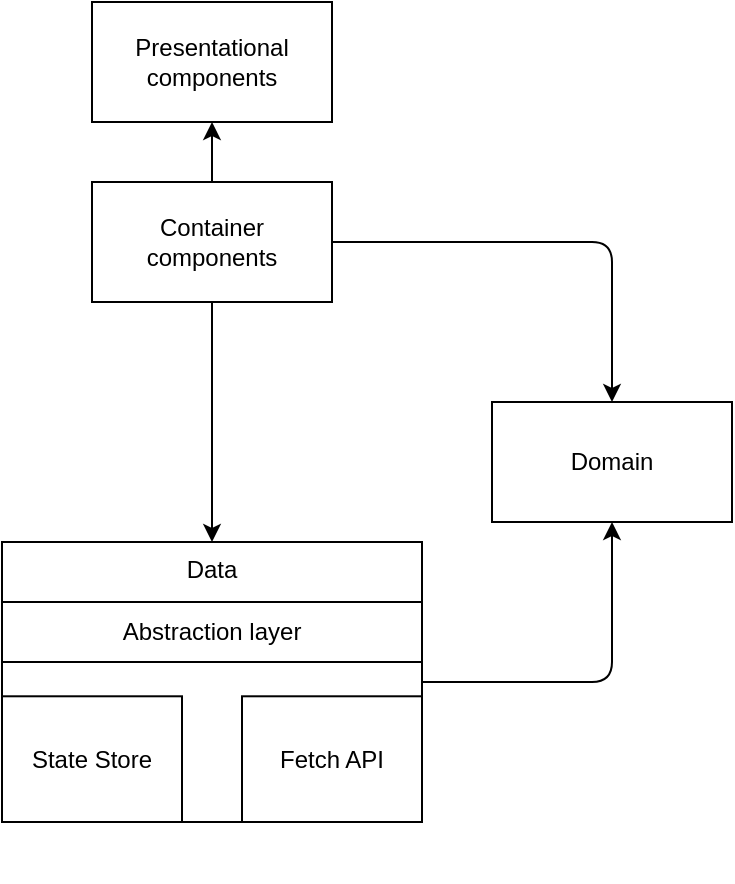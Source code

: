 <mxfile version="14.6.9" type="google"><diagram id="C5RBs43oDa-KdzZeNtuy" name="Page-1"><mxGraphModel dx="1355" dy="774" grid="1" gridSize="10" guides="1" tooltips="1" connect="1" arrows="1" fold="1" page="1" pageScale="1" pageWidth="827" pageHeight="1169" math="0" shadow="0"><root><mxCell id="WIyWlLk6GJQsqaUBKTNV-0"/><mxCell id="WIyWlLk6GJQsqaUBKTNV-1" parent="WIyWlLk6GJQsqaUBKTNV-0"/><mxCell id="W96xpT6wWWi0VlfzA4-1-0" value="Presentational&lt;br&gt;components" style="rounded=0;whiteSpace=wrap;html=1;" parent="WIyWlLk6GJQsqaUBKTNV-1" vertex="1"><mxGeometry x="200" y="50" width="120" height="60" as="geometry"/></mxCell><mxCell id="W96xpT6wWWi0VlfzA4-1-1" value="Container components" style="rounded=0;whiteSpace=wrap;html=1;" parent="WIyWlLk6GJQsqaUBKTNV-1" vertex="1"><mxGeometry x="200" y="140" width="120" height="60" as="geometry"/></mxCell><mxCell id="W96xpT6wWWi0VlfzA4-1-3" value="Domain" style="rounded=0;whiteSpace=wrap;html=1;" parent="WIyWlLk6GJQsqaUBKTNV-1" vertex="1"><mxGeometry x="400" y="250" width="120" height="60" as="geometry"/></mxCell><mxCell id="W96xpT6wWWi0VlfzA4-1-6" value="" style="endArrow=classic;html=1;entryX=0.5;entryY=1;entryDx=0;entryDy=0;exitX=0.5;exitY=0;exitDx=0;exitDy=0;" parent="WIyWlLk6GJQsqaUBKTNV-1" source="W96xpT6wWWi0VlfzA4-1-1" target="W96xpT6wWWi0VlfzA4-1-0" edge="1"><mxGeometry width="50" height="50" relative="1" as="geometry"><mxPoint x="290" y="130" as="sourcePoint"/><mxPoint x="440" y="360" as="targetPoint"/></mxGeometry></mxCell><mxCell id="W96xpT6wWWi0VlfzA4-1-7" value="" style="endArrow=classic;html=1;exitX=1;exitY=0.5;exitDx=0;exitDy=0;entryX=0.5;entryY=0;entryDx=0;entryDy=0;" parent="WIyWlLk6GJQsqaUBKTNV-1" source="W96xpT6wWWi0VlfzA4-1-1" target="W96xpT6wWWi0VlfzA4-1-3" edge="1"><mxGeometry width="50" height="50" relative="1" as="geometry"><mxPoint x="390" y="410" as="sourcePoint"/><mxPoint x="440" y="360" as="targetPoint"/><Array as="points"><mxPoint x="460" y="170"/></Array></mxGeometry></mxCell><mxCell id="W96xpT6wWWi0VlfzA4-1-8" value="" style="endArrow=classic;html=1;exitX=1;exitY=0.5;exitDx=0;exitDy=0;entryX=0.5;entryY=1;entryDx=0;entryDy=0;" parent="WIyWlLk6GJQsqaUBKTNV-1" source="W96xpT6wWWi0VlfzA4-1-2" target="W96xpT6wWWi0VlfzA4-1-3" edge="1"><mxGeometry width="50" height="50" relative="1" as="geometry"><mxPoint x="390" y="410" as="sourcePoint"/><mxPoint x="440" y="360" as="targetPoint"/><Array as="points"><mxPoint x="460" y="390"/></Array></mxGeometry></mxCell><mxCell id="W96xpT6wWWi0VlfzA4-1-10" value="" style="group" parent="WIyWlLk6GJQsqaUBKTNV-1" vertex="1" connectable="0"><mxGeometry x="155" y="320" width="210" height="170" as="geometry"/></mxCell><mxCell id="W96xpT6wWWi0VlfzA4-1-2" value="Data" style="rounded=0;whiteSpace=wrap;html=1;verticalAlign=top;" parent="W96xpT6wWWi0VlfzA4-1-10" vertex="1"><mxGeometry width="210" height="140" as="geometry"/></mxCell><mxCell id="W96xpT6wWWi0VlfzA4-1-4" value="State Store" style="rounded=0;whiteSpace=wrap;html=1;" parent="W96xpT6wWWi0VlfzA4-1-10" vertex="1"><mxGeometry y="77.143" width="90" height="62.857" as="geometry"/></mxCell><mxCell id="W96xpT6wWWi0VlfzA4-1-5" value="Fetch API" style="rounded=0;whiteSpace=wrap;html=1;" parent="W96xpT6wWWi0VlfzA4-1-10" vertex="1"><mxGeometry x="120" y="77.143" width="90" height="62.857" as="geometry"/></mxCell><mxCell id="W96xpT6wWWi0VlfzA4-1-12" value="Abstraction layer" style="rounded=0;whiteSpace=wrap;html=1;" parent="W96xpT6wWWi0VlfzA4-1-10" vertex="1"><mxGeometry y="30" width="210" height="30" as="geometry"/></mxCell><mxCell id="W96xpT6wWWi0VlfzA4-1-11" value="" style="endArrow=classic;html=1;exitX=0.5;exitY=1;exitDx=0;exitDy=0;entryX=0.5;entryY=0;entryDx=0;entryDy=0;" parent="WIyWlLk6GJQsqaUBKTNV-1" source="W96xpT6wWWi0VlfzA4-1-1" target="W96xpT6wWWi0VlfzA4-1-2" edge="1"><mxGeometry width="50" height="50" relative="1" as="geometry"><mxPoint x="390" y="410" as="sourcePoint"/><mxPoint x="440" y="360" as="targetPoint"/></mxGeometry></mxCell></root></mxGraphModel></diagram></mxfile>